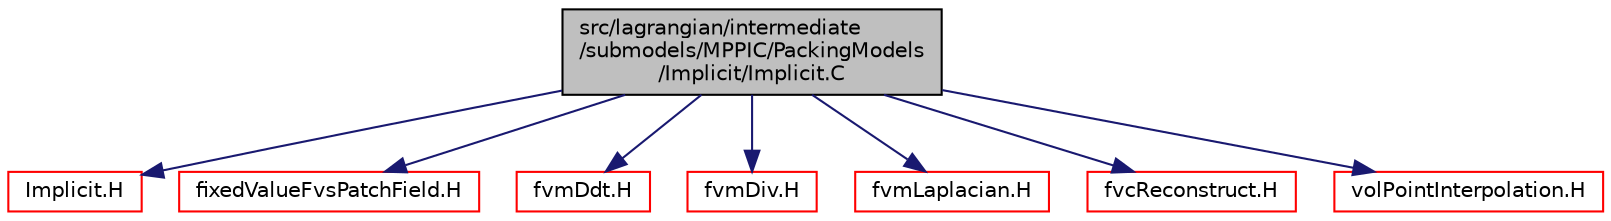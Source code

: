 digraph "src/lagrangian/intermediate/submodels/MPPIC/PackingModels/Implicit/Implicit.C"
{
  bgcolor="transparent";
  edge [fontname="Helvetica",fontsize="10",labelfontname="Helvetica",labelfontsize="10"];
  node [fontname="Helvetica",fontsize="10",shape=record];
  Node1 [label="src/lagrangian/intermediate\l/submodels/MPPIC/PackingModels\l/Implicit/Implicit.C",height=0.2,width=0.4,color="black", fillcolor="grey75", style="filled", fontcolor="black"];
  Node1 -> Node2 [color="midnightblue",fontsize="10",style="solid",fontname="Helvetica"];
  Node2 [label="Implicit.H",height=0.2,width=0.4,color="red",URL="$a06788.html"];
  Node1 -> Node3 [color="midnightblue",fontsize="10",style="solid",fontname="Helvetica"];
  Node3 [label="fixedValueFvsPatchField.H",height=0.2,width=0.4,color="red",URL="$a05545.html"];
  Node1 -> Node4 [color="midnightblue",fontsize="10",style="solid",fontname="Helvetica"];
  Node4 [label="fvmDdt.H",height=0.2,width=0.4,color="red",URL="$a05729.html",tooltip="Calulate the matrix for the first temporal derivative. "];
  Node1 -> Node5 [color="midnightblue",fontsize="10",style="solid",fontname="Helvetica"];
  Node5 [label="fvmDiv.H",height=0.2,width=0.4,color="red",URL="$a05731.html",tooltip="Calculate the matrix for the divergence of the given field and flux. "];
  Node1 -> Node6 [color="midnightblue",fontsize="10",style="solid",fontname="Helvetica"];
  Node6 [label="fvmLaplacian.H",height=0.2,width=0.4,color="red",URL="$a05733.html",tooltip="Calculate the matrix for the laplacian of the field. "];
  Node1 -> Node7 [color="midnightblue",fontsize="10",style="solid",fontname="Helvetica"];
  Node7 [label="fvcReconstruct.H",height=0.2,width=0.4,color="red",URL="$a05708.html",tooltip="Reconstruct volField from a face flux field. "];
  Node1 -> Node8 [color="midnightblue",fontsize="10",style="solid",fontname="Helvetica"];
  Node8 [label="volPointInterpolation.H",height=0.2,width=0.4,color="red",URL="$a06170.html"];
}
